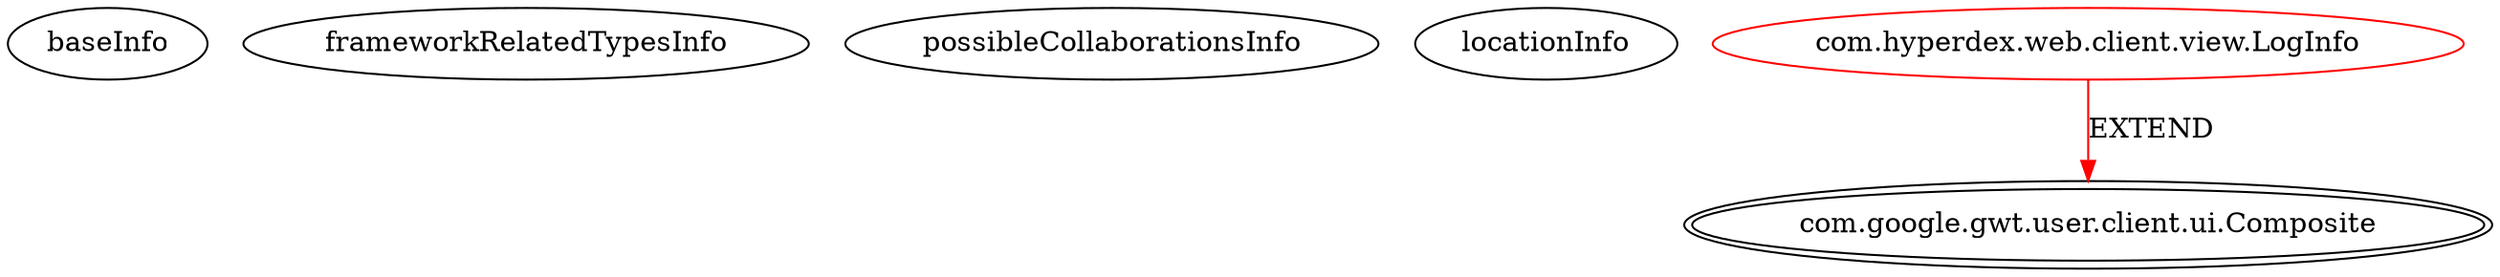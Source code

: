 digraph {
baseInfo[graphId=3102,category="extension_graph",isAnonymous=false,possibleRelation=false]
frameworkRelatedTypesInfo[0="com.google.gwt.user.client.ui.Composite"]
possibleCollaborationsInfo[]
locationInfo[projectName="j78wu-HyperDex-GUI",filePath="/j78wu-HyperDex-GUI/HyperDex-GUI-master/src/com/hyperdex/web/client/view/LogInfo.java",contextSignature="LogInfo",graphId="3102"]
0[label="com.hyperdex.web.client.view.LogInfo",vertexType="ROOT_CLIENT_CLASS_DECLARATION",isFrameworkType=false,color=red]
1[label="com.google.gwt.user.client.ui.Composite",vertexType="FRAMEWORK_CLASS_TYPE",isFrameworkType=true,peripheries=2]
0->1[label="EXTEND",color=red]
}

